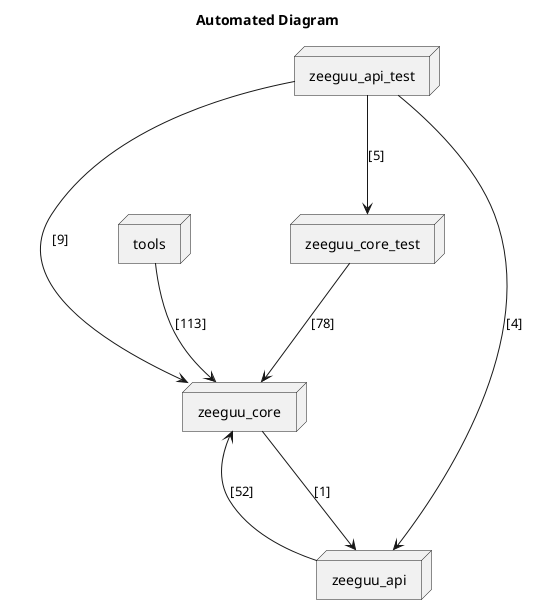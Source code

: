 @startuml
title Automated Diagram
skinparam nodesep 100
skinparam ranksep 100
node tools
node zeeguu_core
node zeeguu_api
node zeeguu_api_test
node zeeguu_core_test
tools --> zeeguu_core : [113]
zeeguu_api --> zeeguu_core : [52]
zeeguu_api_test --> zeeguu_core : [9]
zeeguu_api_test --> zeeguu_core_test : [5]
zeeguu_api_test --> zeeguu_api : [4]
zeeguu_core --> zeeguu_api : [1]
zeeguu_core_test --> zeeguu_core : [78]
@enduml